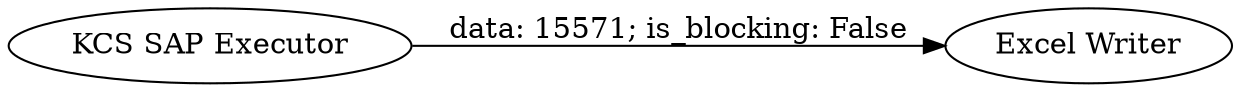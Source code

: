 digraph {
	"3742701933315553436_2" [label="Excel Writer"]
	"3742701933315553436_3" [label="KCS SAP Executor"]
	"3742701933315553436_3" -> "3742701933315553436_2" [label="data: 15571; is_blocking: False"]
	rankdir=LR
}

